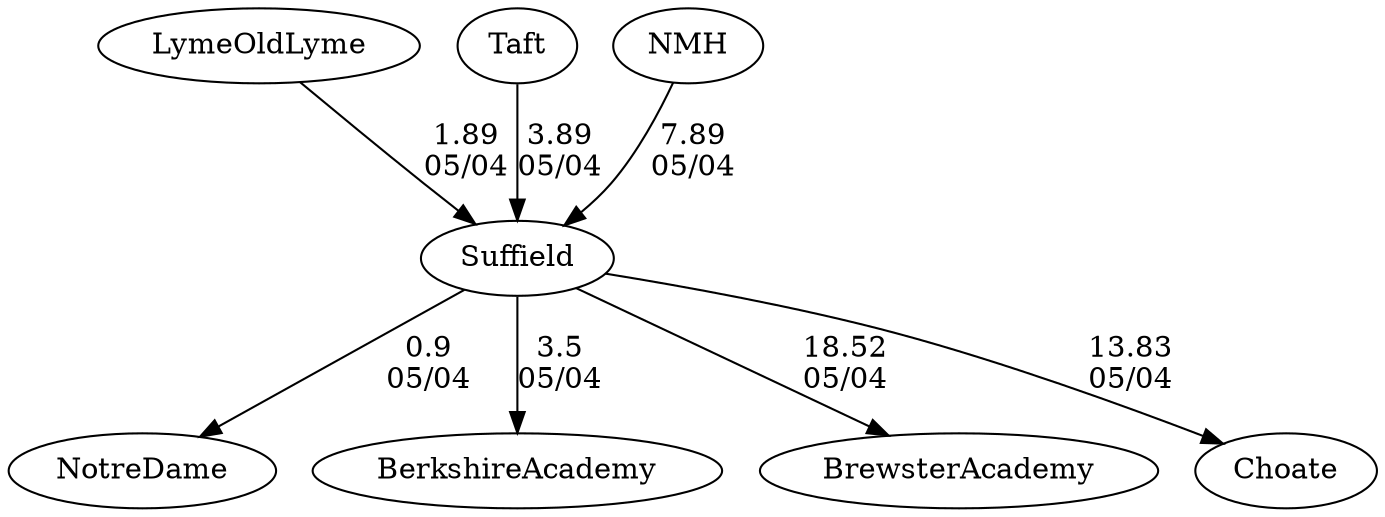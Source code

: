 digraph boys2foursSuffield {Suffield [URL="boys2foursSuffield.html"];NotreDame [URL="boys2foursNotreDame.html"];BerkshireAcademy [URL="boys2foursBerkshireAcademy.html"];BrewsterAcademy [URL="boys2foursBrewsterAcademy.html"];LymeOldLyme [URL="boys2foursLymeOldLyme.html"];Taft [URL="boys2foursTaft.html"];NMH [URL="boys2foursNMH.html"];Choate [URL="boys2foursChoate.html"];Suffield -> BerkshireAcademy[label="3.5
05/04", weight="97", tooltip="Founder's Day Regatta			
", URL="https://www.row2k.com/results/resultspage.cfm?UID=9400921B2CB64E59B0F43EC7E58300B4&cat=6", random="random"]; 
Suffield -> Choate[label="13.83
05/04", weight="87", tooltip="Founder's Day Regatta			
", URL="https://www.row2k.com/results/resultspage.cfm?UID=9400921B2CB64E59B0F43EC7E58300B4&cat=6", random="random"]; 
Suffield -> BrewsterAcademy[label="18.52
05/04", weight="82", tooltip="Founder's Day Regatta			
", URL="https://www.row2k.com/results/resultspage.cfm?UID=9400921B2CB64E59B0F43EC7E58300B4&cat=6", random="random"]; 
Suffield -> NotreDame[label="0.9
05/04", weight="100", tooltip="Founder's Day Regatta			
", URL="https://www.row2k.com/results/resultspage.cfm?UID=9400921B2CB64E59B0F43EC7E58300B4&cat=6", random="random"]; 
NMH -> Suffield[label="7.89
05/04", weight="93", tooltip="Founder's Day Regatta			
", URL="https://www.row2k.com/results/resultspage.cfm?UID=9400921B2CB64E59B0F43EC7E58300B4&cat=6", random="random"]; 
Taft -> Suffield[label="3.89
05/04", weight="97", tooltip="Founder's Day Regatta			
", URL="https://www.row2k.com/results/resultspage.cfm?UID=9400921B2CB64E59B0F43EC7E58300B4&cat=6", random="random"]; 
LymeOldLyme -> Suffield[label="1.89
05/04", weight="99", tooltip="Founder's Day Regatta			
", URL="https://www.row2k.com/results/resultspage.cfm?UID=9400921B2CB64E59B0F43EC7E58300B4&cat=6", random="random"]}